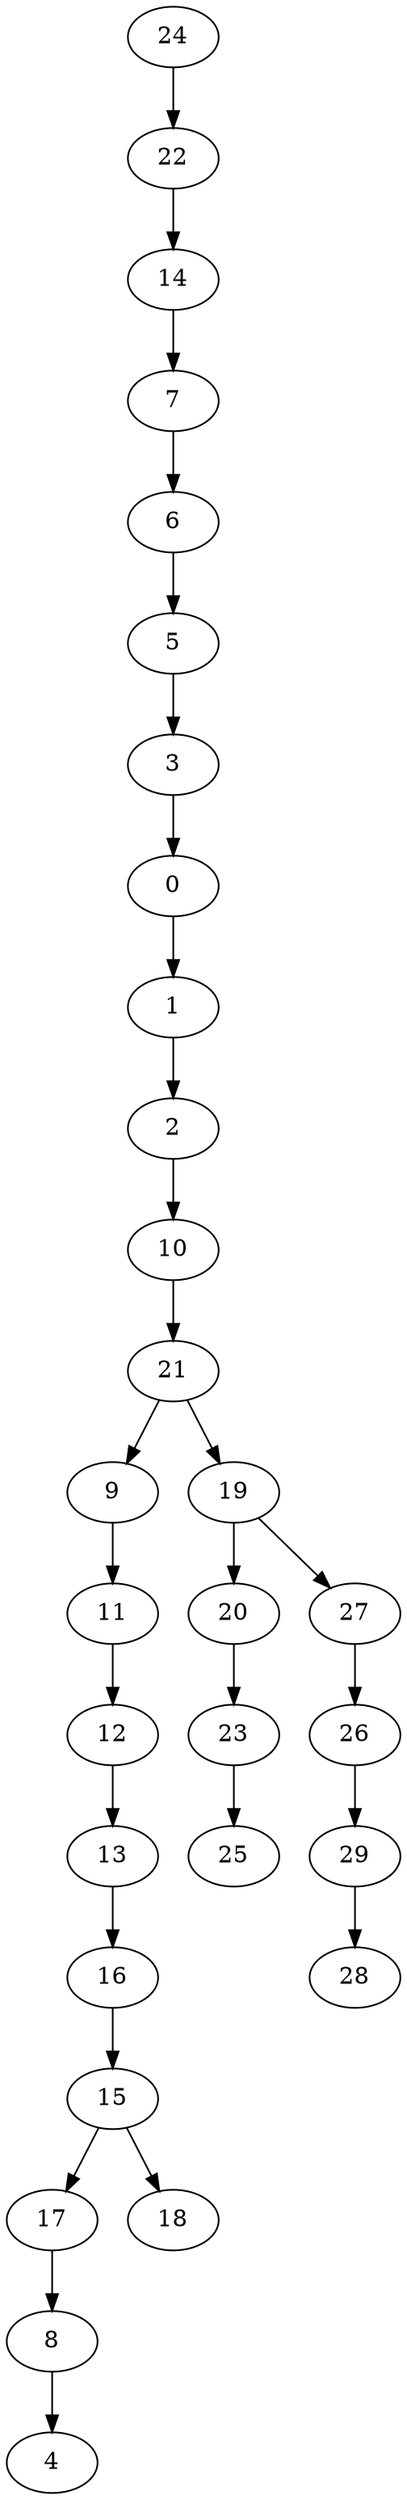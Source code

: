 digraph {
	0 [label = 0]
	1 [label = 1]
	2 [label = 2]
	3 [label = 3]
	4 [label = 4]
	5 [label = 5]
	6 [label = 6]
	7 [label = 7]
	8 [label = 8]
	9 [label = 9]
	10 [label = 10]
	11 [label = 11]
	12 [label = 12]
	13 [label = 13]
	14 [label = 14]
	15 [label = 15]
	16 [label = 16]
	17 [label = 17]
	18 [label = 18]
	19 [label = 19]
	20 [label = 20]
	21 [label = 21]
	22 [label = 22]
	23 [label = 23]
	24 [label = 24]
	25 [label = 25]
	26 [label = 26]
	27 [label = 27]
	28 [label = 28]
	29 [label = 29]
	8->4;
	17->8;
	15->17;
	15->18;
	16->15;
	13->16;
	12->13;
	11->12;
	9->11;
	21->9;
	21->19;
	23->25;
	20->23;
	19->20;
	19->27;
	29->28;
	26->29;
	27->26;
	10->21;
	2->10;
	1->2;
	0->1;
	3->0;
	5->3;
	6->5;
	7->6;
	14->7;
	22->14;
	24->22;
}